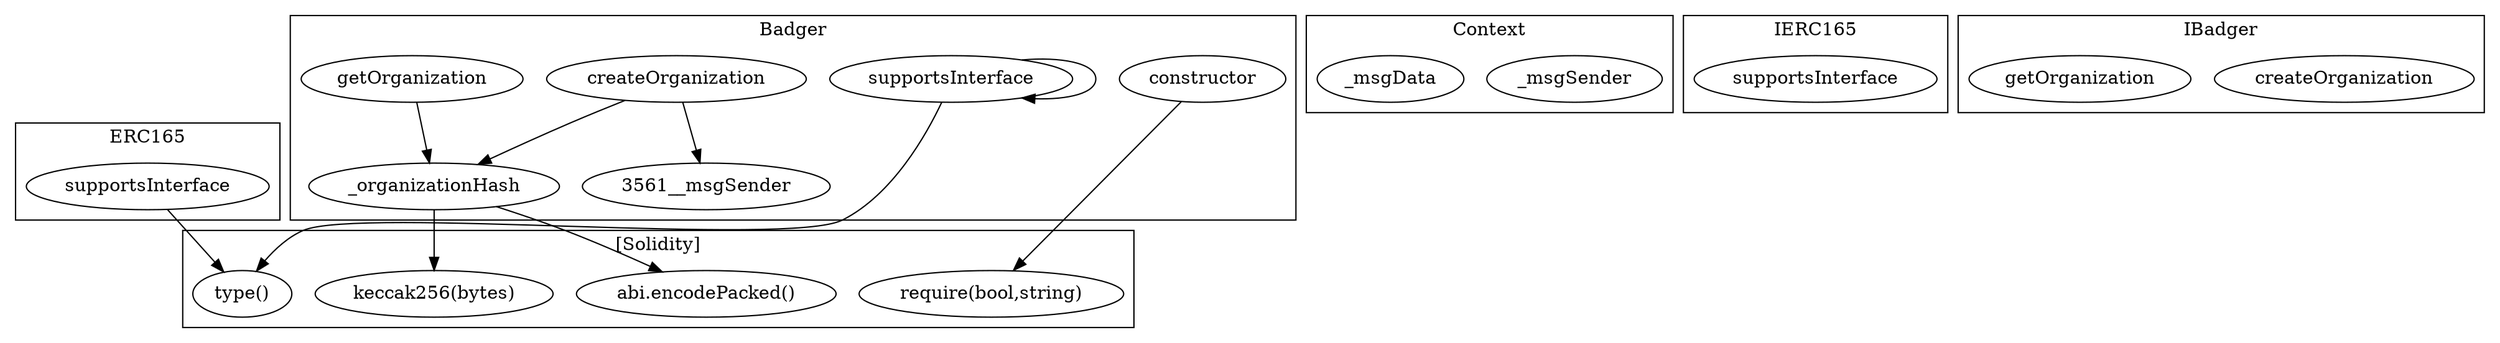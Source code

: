 strict digraph {
subgraph cluster_2786_ERC165 {
label = "ERC165"
"2786_supportsInterface" [label="supportsInterface"]
}subgraph cluster_2148_Context {
label = "Context"
"2148__msgSender" [label="_msgSender"]
"2148__msgData" [label="_msgData"]
}subgraph cluster_3561_Badger {
label = "Badger"
"3561__organizationHash" [label="_organizationHash"]
"3561_supportsInterface" [label="supportsInterface"]
"3561_createOrganization" [label="createOrganization"]
"3561_getOrganization" [label="getOrganization"]
"3561_constructor" [label="constructor"]
"3561_getOrganization" -> "3561__organizationHash"
"3561_supportsInterface" -> "3561_supportsInterface"
"3561_createOrganization" -> "3561__organizationHash"
"3561_createOrganization" -> "3561__msgSender"
}subgraph cluster_2798_IERC165 {
label = "IERC165"
"2798_supportsInterface" [label="supportsInterface"]
}subgraph cluster_6070_IBadger {
label = "IBadger"
"6070_createOrganization" [label="createOrganization"]
"6070_getOrganization" [label="getOrganization"]
}subgraph cluster_solidity {
label = "[Solidity]"
"keccak256(bytes)" 
"type()" 
"abi.encodePacked()" 
"require(bool,string)" 
"3561__organizationHash" -> "keccak256(bytes)"
"2786_supportsInterface" -> "type()"
"3561_constructor" -> "require(bool,string)"
"3561__organizationHash" -> "abi.encodePacked()"
"3561_supportsInterface" -> "type()"
}
}